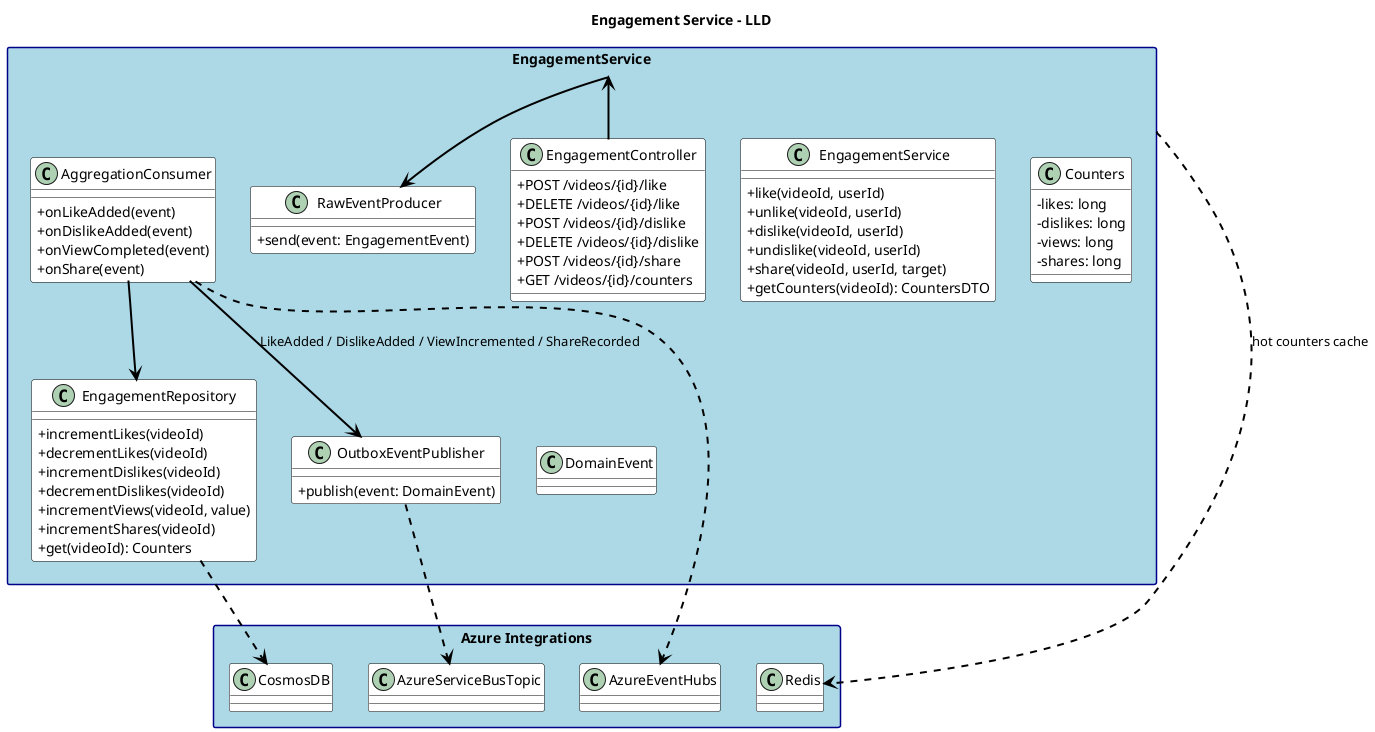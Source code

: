 @startuml
title Engagement Service - LLD

skinparam shadowing false
skinparam packageStyle rectangle
skinparam classAttributeIconSize 0
skinparam fontName "Helvetica"
skinparam titleFontName "Helvetica"
skinparam legendFontName "Helvetica"
skinparam noteFontName "Helvetica"
skinparam backgroundColor white
skinparam packageBackgroundColor lightblue
skinparam packageBorderColor darkblue
skinparam classBackgroundColor white
skinparam classBorderColor black
skinparam interfaceBackgroundColor lightgreen
skinparam interfaceBorderColor black
skinparam enumBackgroundColor lightyellow
skinparam enumBorderColor black
skinparam arrowColor black
skinparam arrowThickness 2


package "EngagementService" {
class EngagementController {
+POST /videos/{id}/like
+DELETE /videos/{id}/like
+POST /videos/{id}/dislike
+DELETE /videos/{id}/dislike
+POST /videos/{id}/share
+GET /videos/{id}/counters
}

class EngagementService {
+like(videoId, userId)
+unlike(videoId, userId)
+dislike(videoId, userId)
+undislike(videoId, userId)
+share(videoId, userId, target)
+getCounters(videoId): CountersDTO
}

class RawEventProducer {
+send(event: EngagementEvent)
}

class AggregationConsumer {
+onLikeAdded(event)
+onDislikeAdded(event)
+onViewCompleted(event)
+onShare(event)
}

class EngagementRepository {
+incrementLikes(videoId)
+decrementLikes(videoId)
+incrementDislikes(videoId)
+decrementDislikes(videoId)
+incrementViews(videoId, value)
+incrementShares(videoId)
+get(videoId): Counters
}

class Counters {
-likes: long
-dislikes: long
-views: long
-shares: long
}

class OutboxEventPublisher {
+publish(event: DomainEvent)
}
class DomainEvent {}
}

package "Azure Integrations" {
class AzureEventHubs
class CosmosDB
class Redis
class AzureServiceBusTopic
}

EngagementController --> EngagementService
EngagementService --> RawEventProducer
AggregationConsumer ..> AzureEventHubs
AggregationConsumer --> EngagementRepository
AggregationConsumer --> OutboxEventPublisher : "LikeAdded / DislikeAdded / ViewIncremented / ShareRecorded"
EngagementRepository ..> CosmosDB
EngagementService ..> Redis : hot counters cache
OutboxEventPublisher ..> AzureServiceBusTopic

@enduml
